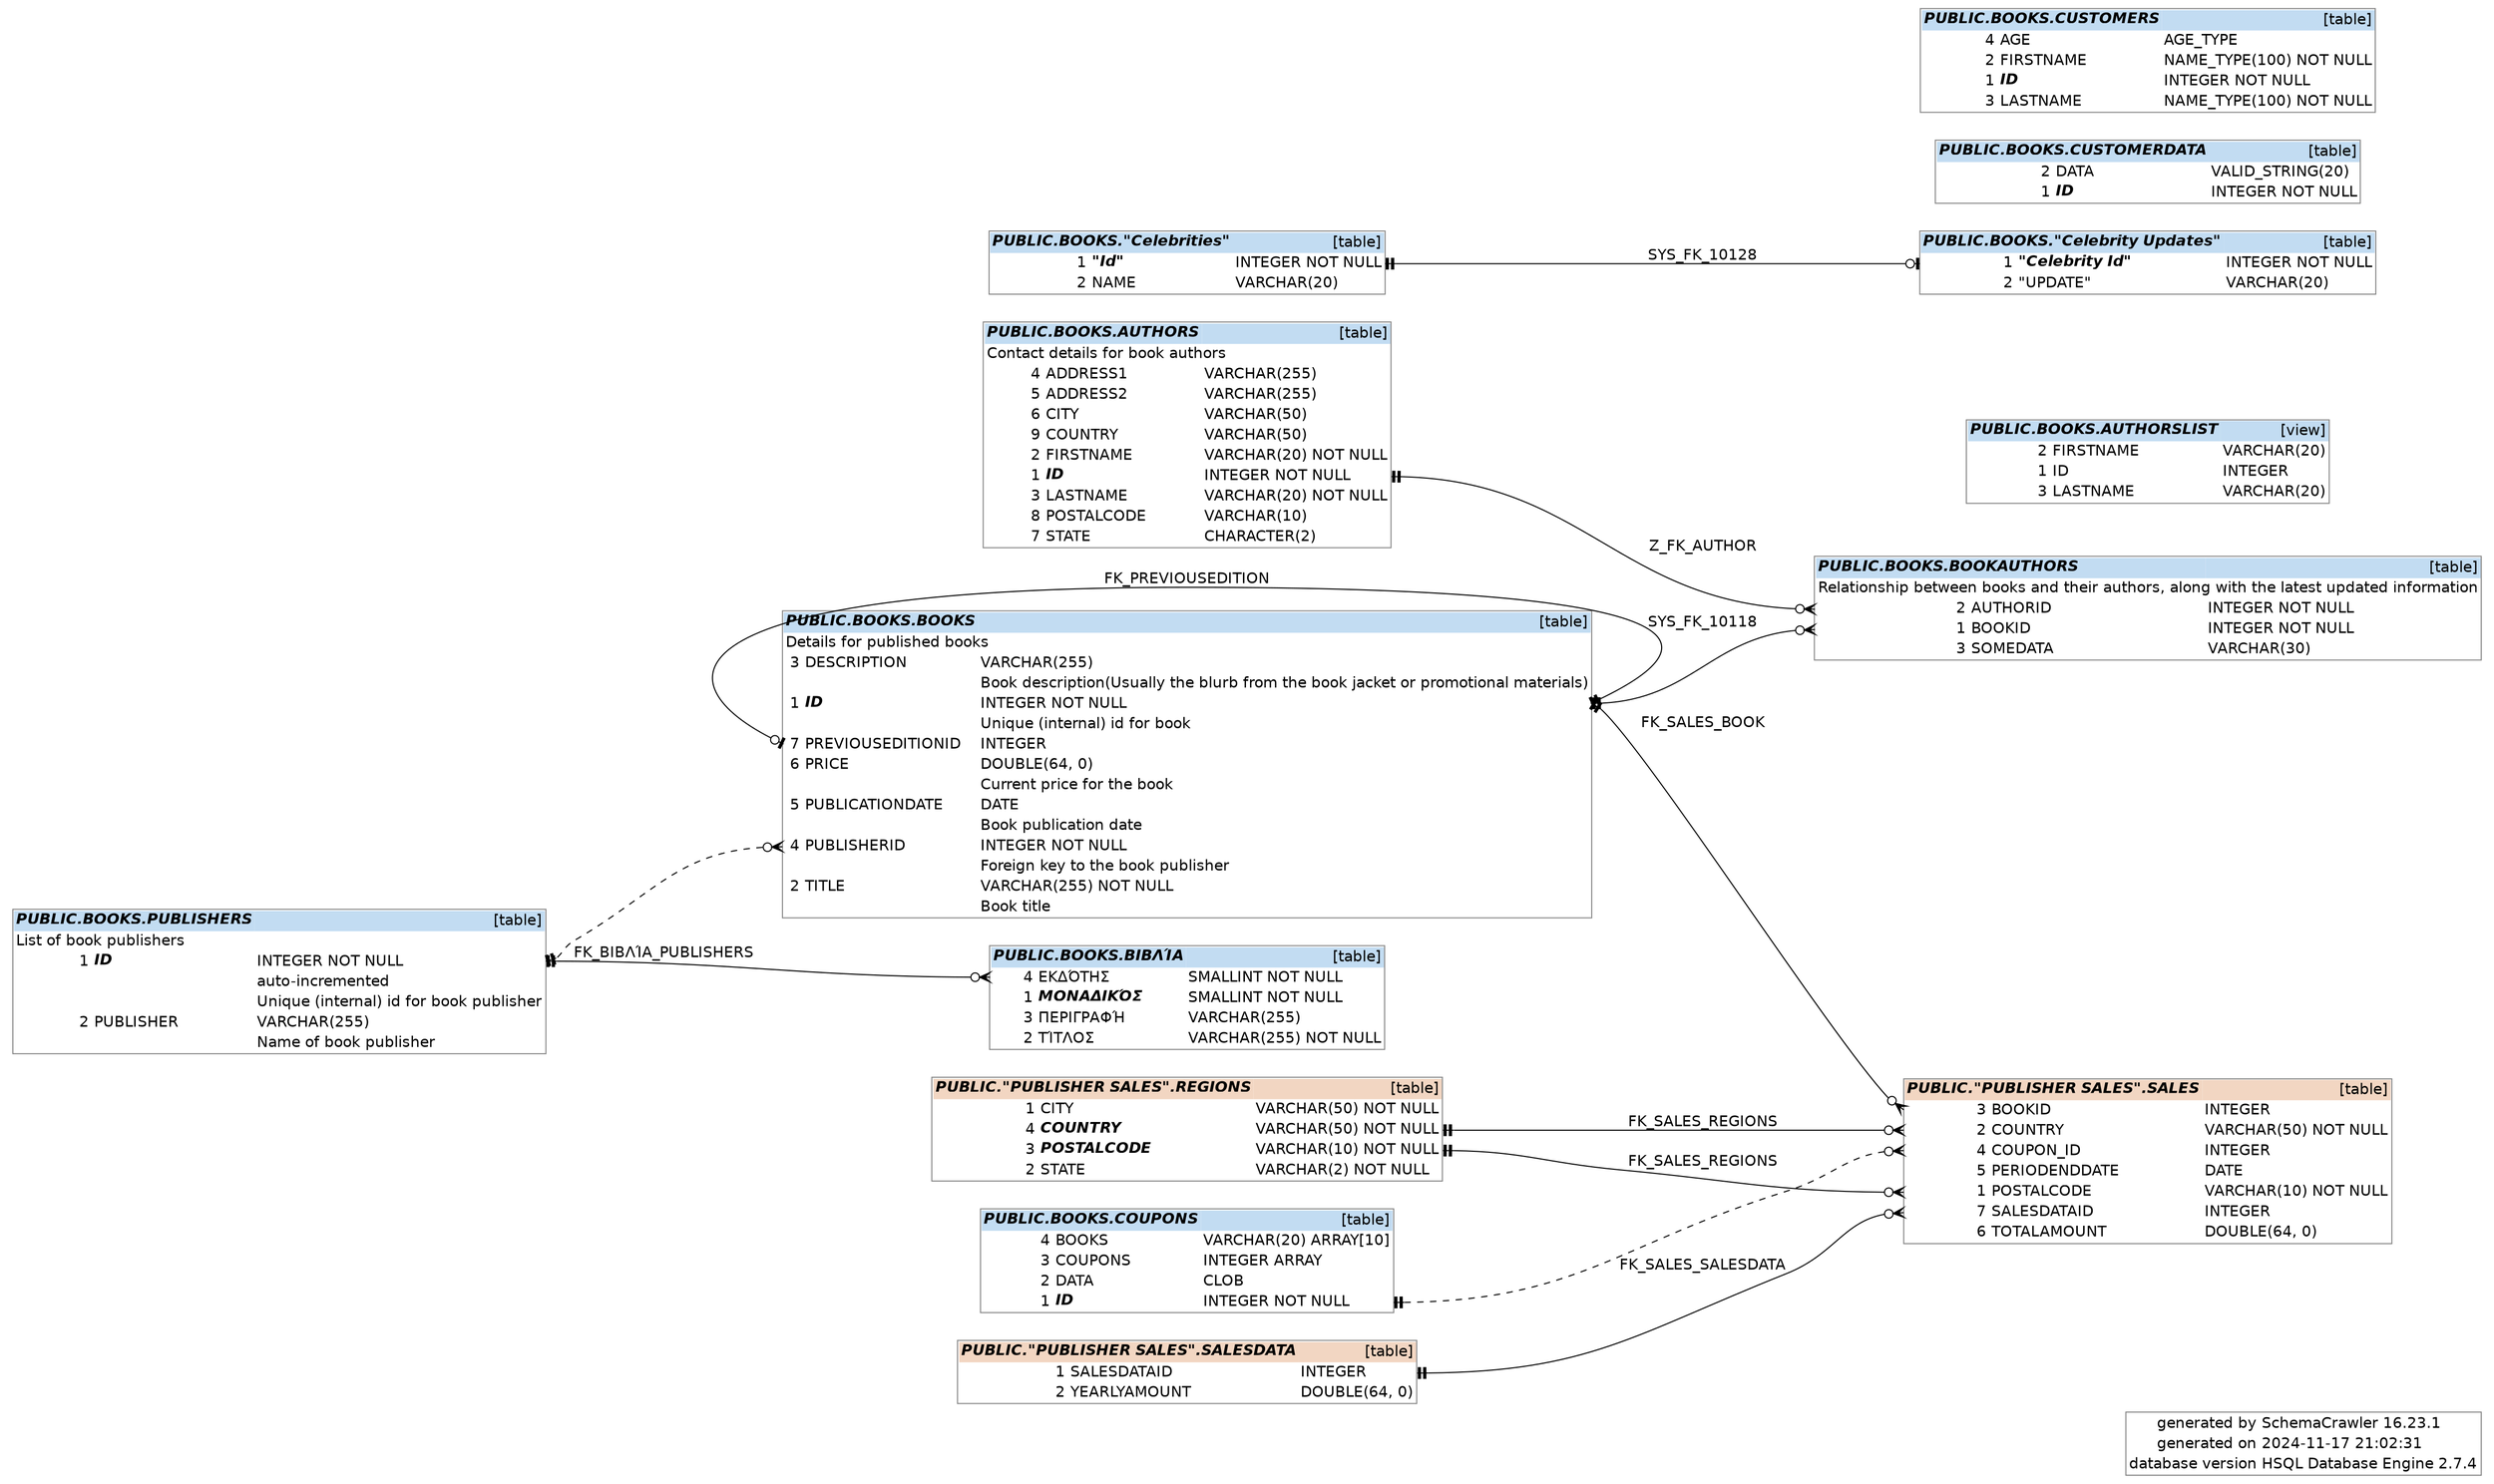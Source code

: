 digraph "SchemaCrawler_Diagram" {

  graph [
    fontname="Helvetica"
    labeljust="r"
    rankdir="RL"

  ];
  
  node [
    fontname="Helvetica"
    shape="none"

  ];
  
  edge [
    fontname="Helvetica"

  ];


  /* Title Block -=-=-=-=-=-=-=-=-=-=-=-=-=- */
  graph [ 
    label=<
      <table border="1" cellborder="0" cellspacing="0" color="#888888">
	<tr>
		<td align='right'>generated by</td>
		<td align='left'>SchemaCrawler 16.23.1</td>
	</tr>
	<tr>
		<td align='right'>generated on</td>
		<td align='left'>2024-11-17 21:02:31</td>
	</tr>
	<tr>
		<td align='right'>database version</td>
		<td align='left'>HSQL Database Engine 2.7.4</td>
	</tr>
      </table>
    >
  ];

  /* PUBLIC.BOOKS.AUTHORS -=-=-=-=-=-=-=-=-=-=-=-=-=- */
  "authors_f521e766" [
    label=<
      <table border="1" cellborder="0" cellspacing="0" color="#888888">
	<tr>
		<td colspan='3' bgcolor='#C2DCF2' align='left'><b><i>PUBLIC.BOOKS.AUTHORS</i></b></td>
		<td bgcolor='#C2DCF2' align='right'>[table]</td>
	</tr>
	<tr>
		<td colspan='4' align='left'>Contact details for book authors</td>
	</tr>
	<tr>
		<td port='address1_951cd837.start' align='right'>4</td>
		<td align='left'>ADDRESS1</td>
		<td align='left'> </td>
		<td port='address1_951cd837.end' align='left'>VARCHAR(255)</td>
	</tr>
	<tr>
		<td port='address2_951cd838.start' align='right'>5</td>
		<td align='left'>ADDRESS2</td>
		<td align='left'> </td>
		<td port='address2_951cd838.end' align='left'>VARCHAR(255)</td>
	</tr>
	<tr>
		<td port='city_af3a96c5.start' align='right'>6</td>
		<td align='left'>CITY</td>
		<td align='left'> </td>
		<td port='city_af3a96c5.end' align='left'>VARCHAR(50)</td>
	</tr>
	<tr>
		<td port='country_12fde8d0.start' align='right'>9</td>
		<td align='left'>COUNTRY</td>
		<td align='left'> </td>
		<td port='country_12fde8d0.end' align='left'>VARCHAR(50)</td>
	</tr>
	<tr>
		<td port='firstname_5d2c8a75.start' align='right'>2</td>
		<td align='left'>FIRSTNAME</td>
		<td align='left'> </td>
		<td port='firstname_5d2c8a75.end' align='left'>VARCHAR(20) NOT NULL</td>
	</tr>
	<tr>
		<td port='id_af1b0e75.start' align='right'>1</td>
		<td align='left'><b><i>ID</i></b></td>
		<td align='left'> </td>
		<td port='id_af1b0e75.end' align='left'>INTEGER NOT NULL</td>
	</tr>
	<tr>
		<td port='lastname_86cfc77b.start' align='right'>3</td>
		<td align='left'>LASTNAME</td>
		<td align='left'> </td>
		<td port='lastname_86cfc77b.end' align='left'>VARCHAR(20) NOT NULL</td>
	</tr>
	<tr>
		<td port='postalcode_43f33e92.start' align='right'>8</td>
		<td align='left'>POSTALCODE</td>
		<td align='left'> </td>
		<td port='postalcode_43f33e92.end' align='left'>VARCHAR(10)</td>
	</tr>
	<tr>
		<td port='state_b3d3d1cb.start' align='right'>7</td>
		<td align='left'>STATE</td>
		<td align='left'> </td>
		<td port='state_b3d3d1cb.end' align='left'>CHARACTER(2)</td>
	</tr>
      </table>
    >
  ];

  "bookauthors_ead84c5d":"authorid_f4422729.start":w -> "authors_f521e766":"id_af1b0e75.end":e [label=<Z_FK_AUTHOR> style="solid" dir="both" arrowhead="teetee" arrowtail="crowodot"];


  /* PUBLIC.BOOKS.AUTHORSLIST -=-=-=-=-=-=-=-=-=-=-=-=-=- */
  "authorslist_9ccb3c04" [
    label=<
      <table border="1" cellborder="0" cellspacing="0" color="#888888">
	<tr>
		<td colspan='3' bgcolor='#C2DCF2' align='left'><b><i>PUBLIC.BOOKS.AUTHORSLIST</i></b></td>
		<td bgcolor='#C2DCF2' align='right'>[view]</td>
	</tr>
	<tr>
		<td port='firstname_aaadc997.start' align='right'>2</td>
		<td align='left'>FIRSTNAME</td>
		<td align='left'> </td>
		<td port='firstname_aaadc997.end' align='left'>VARCHAR(20)</td>
	</tr>
	<tr>
		<td port='id_fc9c4d97.start' align='right'>1</td>
		<td align='left'>ID</td>
		<td align='left'> </td>
		<td port='id_fc9c4d97.end' align='left'>INTEGER</td>
	</tr>
	<tr>
		<td port='lastname_d451069d.start' align='right'>3</td>
		<td align='left'>LASTNAME</td>
		<td align='left'> </td>
		<td port='lastname_d451069d.end' align='left'>VARCHAR(20)</td>
	</tr>
      </table>
    >
  ];



  /* PUBLIC.BOOKS.BOOKAUTHORS -=-=-=-=-=-=-=-=-=-=-=-=-=- */
  "bookauthors_ead84c5d" [
    label=<
      <table border="1" cellborder="0" cellspacing="0" color="#888888">
	<tr>
		<td colspan='3' bgcolor='#C2DCF2' align='left'><b><i>PUBLIC.BOOKS.BOOKAUTHORS</i></b></td>
		<td bgcolor='#C2DCF2' align='right'>[table]</td>
	</tr>
	<tr>
		<td colspan='4' align='left'>Relationship between books and their authors, 
along with the latest updated information</td>
	</tr>
	<tr>
		<td port='authorid_f4422729.start' align='right'>2</td>
		<td align='left'>AUTHORID</td>
		<td align='left'> </td>
		<td port='authorid_f4422729.end' align='left'>INTEGER NOT NULL</td>
	</tr>
	<tr>
		<td port='bookid_e54f6507.start' align='right'>1</td>
		<td align='left'>BOOKID</td>
		<td align='left'> </td>
		<td port='bookid_e54f6507.end' align='left'>INTEGER NOT NULL</td>
	</tr>
	<tr>
		<td port='somedata_f89079e1.start' align='right'>3</td>
		<td align='left'>SOMEDATA</td>
		<td align='left'> </td>
		<td port='somedata_f89079e1.end' align='left'>VARCHAR(30)</td>
	</tr>
      </table>
    >
  ];



  /* PUBLIC.BOOKS.BOOKS -=-=-=-=-=-=-=-=-=-=-=-=-=- */
  "books_f4a675c8" [
    label=<
      <table border="1" cellborder="0" cellspacing="0" color="#888888">
	<tr>
		<td colspan='3' bgcolor='#C2DCF2' align='left'><b><i>PUBLIC.BOOKS.BOOKS</i></b></td>
		<td bgcolor='#C2DCF2' align='right'>[table]</td>
	</tr>
	<tr>
		<td colspan='4' align='left'>Details for published books</td>
	</tr>
	<tr>
		<td port='description_b9b15b14.start' align='right'>3</td>
		<td align='left'>DESCRIPTION</td>
		<td align='left'> </td>
		<td port='description_b9b15b14.end' align='left'>VARCHAR(255)</td>
	</tr>
	<tr>
		<td align='right'></td>
		<td align='left'></td>
		<td align='left'> </td>
		<td align='left'>Book description
(Usually the blurb from the book jacket or promotional materials)</td>
	</tr>
	<tr>
		<td port='id_a0284c53.start' align='right'>1</td>
		<td align='left'><b><i>ID</i></b></td>
		<td align='left'> </td>
		<td port='id_a0284c53.end' align='left'>INTEGER NOT NULL</td>
	</tr>
	<tr>
		<td align='right'></td>
		<td align='left'></td>
		<td align='left'> </td>
		<td align='left'>Unique (internal) id for book</td>
	</tr>
	<tr>
		<td port='previouseditionid_6cf3995a.start' align='right'>7</td>
		<td align='left'>PREVIOUSEDITIONID</td>
		<td align='left'> </td>
		<td port='previouseditionid_6cf3995a.end' align='left'>INTEGER</td>
	</tr>
	<tr>
		<td port='price_a4b5fc61.start' align='right'>6</td>
		<td align='left'>PRICE</td>
		<td align='left'> </td>
		<td port='price_a4b5fc61.end' align='left'>DOUBLE(64, 0)</td>
	</tr>
	<tr>
		<td align='right'></td>
		<td align='left'></td>
		<td align='left'> </td>
		<td align='left'>Current price for the book</td>
	</tr>
	<tr>
		<td port='publicationdate_3a757af2.start' align='right'>5</td>
		<td align='left'>PUBLICATIONDATE</td>
		<td align='left'> </td>
		<td port='publicationdate_3a757af2.end' align='left'>DATE</td>
	</tr>
	<tr>
		<td align='right'></td>
		<td align='left'></td>
		<td align='left'> </td>
		<td align='left'>Book publication date</td>
	</tr>
	<tr>
		<td port='publisherid_fbe0f72f.start' align='right'>4</td>
		<td align='left'>PUBLISHERID</td>
		<td align='left'> </td>
		<td port='publisherid_fbe0f72f.end' align='left'>INTEGER NOT NULL</td>
	</tr>
	<tr>
		<td align='right'></td>
		<td align='left'></td>
		<td align='left'> </td>
		<td align='left'>Foreign key to the book publisher</td>
	</tr>
	<tr>
		<td port='title_a4ea6d70.start' align='right'>2</td>
		<td align='left'>TITLE</td>
		<td align='left'> </td>
		<td port='title_a4ea6d70.end' align='left'>VARCHAR(255) NOT NULL</td>
	</tr>
	<tr>
		<td align='right'></td>
		<td align='left'></td>
		<td align='left'> </td>
		<td align='left'>Book title</td>
	</tr>
      </table>
    >
  ];

  "books_f4a675c8":"previouseditionid_6cf3995a.start":w -> "books_f4a675c8":"id_a0284c53.end":e [label=<FK_PREVIOUSEDITION> style="solid" dir="both" arrowhead="teetee" arrowtail="teeodot"];
  "sales_751e68cc":"bookid_a3ccd678.start":w -> "books_f4a675c8":"id_a0284c53.end":e [label=<FK_SALES_BOOK> style="solid" dir="both" arrowhead="teetee" arrowtail="crowodot"];
  "bookauthors_ead84c5d":"bookid_e54f6507.start":w -> "books_f4a675c8":"id_a0284c53.end":e [label=<SYS_FK_10118> style="solid" dir="both" arrowhead="teetee" arrowtail="crowodot"];


  /* PUBLIC.BOOKS."Celebrities" -=-=-=-=-=-=-=-=-=-=-=-=-=- */
  "celebrities_db1258df" [
    label=<
      <table border="1" cellborder="0" cellspacing="0" color="#888888">
	<tr>
		<td colspan='3' bgcolor='#C2DCF2' align='left'><b><i>PUBLIC.BOOKS."Celebrities"</i></b></td>
		<td bgcolor='#C2DCF2' align='right'>[table]</td>
	</tr>
	<tr>
		<td port='id_8738cc3c.start' align='right'>1</td>
		<td align='left'><b><i>"Id"</i></b></td>
		<td align='left'> </td>
		<td port='id_8738cc3c.end' align='left'>INTEGER NOT NULL</td>
	</tr>
	<tr>
		<td port='name_875d358c.start' align='right'>2</td>
		<td align='left'>NAME</td>
		<td align='left'> </td>
		<td port='name_875d358c.end' align='left'>VARCHAR(20)</td>
	</tr>
      </table>
    >
  ];

  "celebrityupdates_f5088e8b":"celebrityid_83e278d.start":w -> "celebrities_db1258df":"id_8738cc3c.end":e [label=<SYS_FK_10128> style="solid" dir="both" arrowhead="teetee" arrowtail="teeodot"];


  /* PUBLIC.BOOKS."Celebrity Updates" -=-=-=-=-=-=-=-=-=-=-=-=-=- */
  "celebrityupdates_f5088e8b" [
    label=<
      <table border="1" cellborder="0" cellspacing="0" color="#888888">
	<tr>
		<td colspan='3' bgcolor='#C2DCF2' align='left'><b><i>PUBLIC.BOOKS."Celebrity Updates"</i></b></td>
		<td bgcolor='#C2DCF2' align='right'>[table]</td>
	</tr>
	<tr>
		<td port='celebrityid_83e278d.start' align='right'>1</td>
		<td align='left'><b><i>"Celebrity Id"</i></b></td>
		<td align='left'> </td>
		<td port='celebrityid_83e278d.end' align='left'>INTEGER NOT NULL</td>
	</tr>
	<tr>
		<td port='update_419c6f9e.start' align='right'>2</td>
		<td align='left'>"UPDATE"</td>
		<td align='left'> </td>
		<td port='update_419c6f9e.end' align='left'>VARCHAR(20)</td>
	</tr>
      </table>
    >
  ];



  /* PUBLIC.BOOKS.COUPONS -=-=-=-=-=-=-=-=-=-=-=-=-=- */
  "coupons_54c3042b" [
    label=<
      <table border="1" cellborder="0" cellspacing="0" color="#888888">
	<tr>
		<td colspan='3' bgcolor='#C2DCF2' align='left'><b><i>PUBLIC.BOOKS.COUPONS</i></b></td>
		<td bgcolor='#C2DCF2' align='right'>[table]</td>
	</tr>
	<tr>
		<td port='books_4764abbf.start' align='right'>4</td>
		<td align='left'>BOOKS</td>
		<td align='left'> </td>
		<td port='books_4764abbf.end' align='left'>VARCHAR(20) ARRAY[10]</td>
	</tr>
	<tr>
		<td port='coupons_a7813a22.start' align='right'>3</td>
		<td align='left'>COUPONS</td>
		<td align='left'> </td>
		<td port='coupons_a7813a22.end' align='left'>INTEGER ARRAY</td>
	</tr>
	<tr>
		<td port='data_43bd68df.start' align='right'>2</td>
		<td align='left'>DATA</td>
		<td align='left'> </td>
		<td port='data_43bd68df.end' align='left'>CLOB</td>
	</tr>
	<tr>
		<td port='id_439d8a50.start' align='right'>1</td>
		<td align='left'><b><i>ID</i></b></td>
		<td align='left'> </td>
		<td port='id_439d8a50.end' align='left'>INTEGER NOT NULL</td>
	</tr>
      </table>
    >
  ];

  "sales_751e68cc":"coupon_id_28881888.start":w -> "coupons_54c3042b":"id_439d8a50.end":e [label=<> style="dashed" dir="both" arrowhead="teetee" arrowtail="crowodot"];


  /* PUBLIC.BOOKS.CUSTOMERDATA -=-=-=-=-=-=-=-=-=-=-=-=-=- */
  "customerdata_b0af83c6" [
    label=<
      <table border="1" cellborder="0" cellspacing="0" color="#888888">
	<tr>
		<td colspan='3' bgcolor='#C2DCF2' align='left'><b><i>PUBLIC.BOOKS.CUSTOMERDATA</i></b></td>
		<td bgcolor='#C2DCF2' align='right'>[table]</td>
	</tr>
	<tr>
		<td port='data_6560dca4.start' align='right'>2</td>
		<td align='left'>DATA</td>
		<td align='left'> </td>
		<td port='data_6560dca4.end' align='left'>VALID_STRING(20)</td>
	</tr>
	<tr>
		<td port='id_6540fe15.start' align='right'>1</td>
		<td align='left'><b><i>ID</i></b></td>
		<td align='left'> </td>
		<td port='id_6540fe15.end' align='left'>INTEGER NOT NULL</td>
	</tr>
      </table>
    >
  ];



  /* PUBLIC.BOOKS.CUSTOMERS -=-=-=-=-=-=-=-=-=-=-=-=-=- */
  "customers_f705d773" [
    label=<
      <table border="1" cellborder="0" cellspacing="0" color="#888888">
	<tr>
		<td colspan='3' bgcolor='#C2DCF2' align='left'><b><i>PUBLIC.BOOKS.CUSTOMERS</i></b></td>
		<td bgcolor='#C2DCF2' align='right'>[table]</td>
	</tr>
	<tr>
		<td port='age_e9b613cc.start' align='right'>4</td>
		<td align='left'>AGE</td>
		<td align='left'> </td>
		<td port='age_e9b613cc.end' align='left'>AGE_TYPE</td>
	</tr>
	<tr>
		<td port='firstname_97c69c08.start' align='right'>2</td>
		<td align='left'>FIRSTNAME</td>
		<td align='left'> </td>
		<td port='firstname_97c69c08.end' align='left'>NAME_TYPE(100) NOT NULL</td>
	</tr>
	<tr>
		<td port='id_e9b52008.start' align='right'>1</td>
		<td align='left'><b><i>ID</i></b></td>
		<td align='left'> </td>
		<td port='id_e9b52008.end' align='left'>INTEGER NOT NULL</td>
	</tr>
	<tr>
		<td port='lastname_c169d90e.start' align='right'>3</td>
		<td align='left'>LASTNAME</td>
		<td align='left'> </td>
		<td port='lastname_c169d90e.end' align='left'>NAME_TYPE(100) NOT NULL</td>
	</tr>
      </table>
    >
  ];



  /* PUBLIC.BOOKS.PUBLISHERS -=-=-=-=-=-=-=-=-=-=-=-=-=- */
  "publishers_8037d535" [
    label=<
      <table border="1" cellborder="0" cellspacing="0" color="#888888">
	<tr>
		<td colspan='3' bgcolor='#C2DCF2' align='left'><b><i>PUBLIC.BOOKS.PUBLISHERS</i></b></td>
		<td bgcolor='#C2DCF2' align='right'>[table]</td>
	</tr>
	<tr>
		<td colspan='4' align='left'>List of book publishers</td>
	</tr>
	<tr>
		<td port='id_86c2da86.start' align='right'>1</td>
		<td align='left'><b><i>ID</i></b></td>
		<td align='left'> </td>
		<td port='id_86c2da86.end' align='left'>INTEGER NOT NULL</td>
	</tr>
	<tr>
		<td align='right'></td>
		<td align='left'></td>
		<td align='left'> </td>
		<td align='left'>auto-incremented</td>
	</tr>
	<tr>
		<td align='right'></td>
		<td align='left'></td>
		<td align='left'> </td>
		<td align='left'>Unique (internal) id for book publisher</td>
	</tr>
	<tr>
		<td port='publisher_83208347.start' align='right'>2</td>
		<td align='left'>PUBLISHER</td>
		<td align='left'> </td>
		<td port='publisher_83208347.end' align='left'>VARCHAR(255)</td>
	</tr>
	<tr>
		<td align='right'></td>
		<td align='left'></td>
		<td align='left'> </td>
		<td align='left'>Name of book publisher</td>
	</tr>
      </table>
    >
  ];

  "βιβλία_3cecb755":"εκδότησ_36c797de.start":w -> "publishers_8037d535":"id_86c2da86.end":e [label=<FK_ΒΙΒΛΊΑ_PUBLISHERS> style="solid" dir="both" arrowhead="teetee" arrowtail="crowodot"];
  "books_f4a675c8":"publisherid_fbe0f72f.start":w -> "publishers_8037d535":"id_86c2da86.end":e [label=<> style="dashed" dir="both" arrowhead="teetee" arrowtail="crowodot"];


  /* PUBLIC.BOOKS.ΒΙΒΛΊΑ -=-=-=-=-=-=-=-=-=-=-=-=-=- */
  "βιβλία_3cecb755" [
    label=<
      <table border="1" cellborder="0" cellspacing="0" color="#888888">
	<tr>
		<td colspan='3' bgcolor='#C2DCF2' align='left'><b><i>PUBLIC.BOOKS.ΒΙΒΛΊΑ</i></b></td>
		<td bgcolor='#C2DCF2' align='right'>[table]</td>
	</tr>
	<tr>
		<td port='εκδότησ_36c797de.start' align='right'>4</td>
		<td align='left'>ΕΚΔΌΤΗΣ</td>
		<td align='left'> </td>
		<td port='εκδότησ_36c797de.end' align='left'>SMALLINT NOT NULL</td>
	</tr>
	<tr>
		<td port='μοναδικόσ_1e05b960.start' align='right'>1</td>
		<td align='left'><b><i>ΜΟΝΑΔΙΚΌΣ</i></b></td>
		<td align='left'> </td>
		<td port='μοναδικόσ_1e05b960.end' align='left'>SMALLINT NOT NULL</td>
	</tr>
	<tr>
		<td port='περιγραφή_4180d364.start' align='right'>3</td>
		<td align='left'>ΠΕΡΙΓΡΑΦΉ</td>
		<td align='left'> </td>
		<td port='περιγραφή_4180d364.end' align='left'>VARCHAR(255)</td>
	</tr>
	<tr>
		<td port='τίτλοσ_caa3ab4c.start' align='right'>2</td>
		<td align='left'>ΤΊΤΛΟΣ</td>
		<td align='left'> </td>
		<td port='τίτλοσ_caa3ab4c.end' align='left'>VARCHAR(255) NOT NULL</td>
	</tr>
      </table>
    >
  ];



  /* PUBLIC."PUBLISHER SALES".REGIONS -=-=-=-=-=-=-=-=-=-=-=-=-=- */
  "regions_dbf65bbf" [
    label=<
      <table border="1" cellborder="0" cellspacing="0" color="#888888">
	<tr>
		<td colspan='3' bgcolor='#F2D6C2' align='left'><b><i>PUBLIC."PUBLISHER SALES".REGIONS</i></b></td>
		<td bgcolor='#F2D6C2' align='right'>[table]</td>
	</tr>
	<tr>
		<td port='city_a2f4ad8c.start' align='right'>1</td>
		<td align='left'>CITY</td>
		<td align='left'> </td>
		<td port='city_a2f4ad8c.end' align='left'>VARCHAR(50) NOT NULL</td>
	</tr>
	<tr>
		<td port='country_6b7ff97.start' align='right'>4</td>
		<td align='left'><b><i>COUNTRY</i></b></td>
		<td align='left'> </td>
		<td port='country_6b7ff97.end' align='left'>VARCHAR(50) NOT NULL</td>
	</tr>
	<tr>
		<td port='postalcode_37ad5559.start' align='right'>3</td>
		<td align='left'><b><i>POSTALCODE</i></b></td>
		<td align='left'> </td>
		<td port='postalcode_37ad5559.end' align='left'>VARCHAR(10) NOT NULL</td>
	</tr>
	<tr>
		<td port='state_a78de892.start' align='right'>2</td>
		<td align='left'>STATE</td>
		<td align='left'> </td>
		<td port='state_a78de892.end' align='left'>VARCHAR(2) NOT NULL</td>
	</tr>
      </table>
    >
  ];

  "sales_751e68cc":"postalcode_c386e9ec.start":w -> "regions_dbf65bbf":"postalcode_37ad5559.end":e [label=<FK_SALES_REGIONS> style="solid" dir="both" arrowhead="teetee" arrowtail="crowodot"];
  "sales_751e68cc":"country_9291942a.start":w -> "regions_dbf65bbf":"country_6b7ff97.end":e [label=<FK_SALES_REGIONS> style="solid" dir="both" arrowhead="teetee" arrowtail="crowodot"];


  /* PUBLIC."PUBLISHER SALES".SALES -=-=-=-=-=-=-=-=-=-=-=-=-=- */
  "sales_751e68cc" [
    label=<
      <table border="1" cellborder="0" cellspacing="0" color="#888888">
	<tr>
		<td colspan='3' bgcolor='#F2D6C2' align='left'><b><i>PUBLIC."PUBLISHER SALES".SALES</i></b></td>
		<td bgcolor='#F2D6C2' align='right'>[table]</td>
	</tr>
	<tr>
		<td port='bookid_a3ccd678.start' align='right'>3</td>
		<td align='left'>BOOKID</td>
		<td align='left'> </td>
		<td port='bookid_a3ccd678.end' align='left'>INTEGER</td>
	</tr>
	<tr>
		<td port='country_9291942a.start' align='right'>2</td>
		<td align='left'>COUNTRY</td>
		<td align='left'> </td>
		<td port='country_9291942a.end' align='left'>VARCHAR(50) NOT NULL</td>
	</tr>
	<tr>
		<td port='coupon_id_28881888.start' align='right'>4</td>
		<td align='left'>COUPON_ID</td>
		<td align='left'> </td>
		<td port='coupon_id_28881888.end' align='left'>INTEGER</td>
	</tr>
	<tr>
		<td port='periodenddate_48a91abc.start' align='right'>5</td>
		<td align='left'>PERIODENDDATE</td>
		<td align='left'> </td>
		<td port='periodenddate_48a91abc.end' align='left'>DATE</td>
	</tr>
	<tr>
		<td port='postalcode_c386e9ec.start' align='right'>1</td>
		<td align='left'>POSTALCODE</td>
		<td align='left'> </td>
		<td port='postalcode_c386e9ec.end' align='left'>VARCHAR(10) NOT NULL</td>
	</tr>
	<tr>
		<td port='salesdataid_1de64ee5.start' align='right'>7</td>
		<td align='left'>SALESDATAID</td>
		<td align='left'> </td>
		<td port='salesdataid_1de64ee5.end' align='left'>INTEGER</td>
	</tr>
	<tr>
		<td port='totalamount_9aaaed30.start' align='right'>6</td>
		<td align='left'>TOTALAMOUNT</td>
		<td align='left'> </td>
		<td port='totalamount_9aaaed30.end' align='left'>DOUBLE(64, 0)</td>
	</tr>
      </table>
    >
  ];



  /* PUBLIC."PUBLISHER SALES".SALESDATA -=-=-=-=-=-=-=-=-=-=-=-=-=- */
  "salesdata_1193fa76" [
    label=<
      <table border="1" cellborder="0" cellspacing="0" color="#888888">
	<tr>
		<td colspan='3' bgcolor='#F2D6C2' align='left'><b><i>PUBLIC."PUBLISHER SALES".SALESDATA</i></b></td>
		<td bgcolor='#F2D6C2' align='right'>[table]</td>
	</tr>
	<tr>
		<td port='salesdataid_1022f27b.start' align='right'>1</td>
		<td align='left'>SALESDATAID</td>
		<td align='left'> </td>
		<td port='salesdataid_1022f27b.end' align='left'>INTEGER</td>
	</tr>
	<tr>
		<td port='yearlyamount_221477ac.start' align='right'>2</td>
		<td align='left'>YEARLYAMOUNT</td>
		<td align='left'> </td>
		<td port='yearlyamount_221477ac.end' align='left'>DOUBLE(64, 0)</td>
	</tr>
      </table>
    >
  ];

  "sales_751e68cc":"salesdataid_1de64ee5.start":w -> "salesdata_1193fa76":"salesdataid_1022f27b.end":e [label=<FK_SALES_SALESDATA> style="solid" dir="both" arrowhead="teetee" arrowtail="crowodot"];


}
